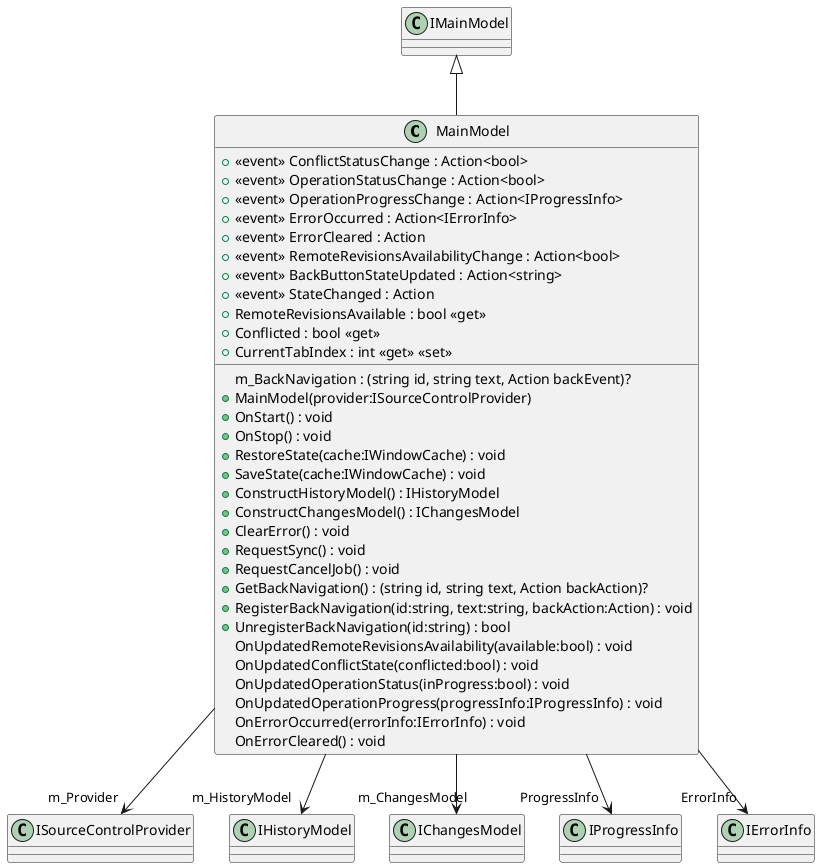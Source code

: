 @startuml
class MainModel {
    +  <<event>> ConflictStatusChange : Action<bool> 
    +  <<event>> OperationStatusChange : Action<bool> 
    +  <<event>> OperationProgressChange : Action<IProgressInfo> 
    +  <<event>> ErrorOccurred : Action<IErrorInfo> 
    +  <<event>> ErrorCleared : Action 
    +  <<event>> RemoteRevisionsAvailabilityChange : Action<bool> 
    +  <<event>> BackButtonStateUpdated : Action<string> 
    +  <<event>> StateChanged : Action 
    m_BackNavigation : (string id, string text, Action backEvent)?
    + MainModel(provider:ISourceControlProvider)
    + OnStart() : void
    + OnStop() : void
    + RestoreState(cache:IWindowCache) : void
    + SaveState(cache:IWindowCache) : void
    + RemoteRevisionsAvailable : bool <<get>>
    + Conflicted : bool <<get>>
    + CurrentTabIndex : int <<get>> <<set>>
    + ConstructHistoryModel() : IHistoryModel
    + ConstructChangesModel() : IChangesModel
    + ClearError() : void
    + RequestSync() : void
    + RequestCancelJob() : void
    + GetBackNavigation() : (string id, string text, Action backAction)?
    + RegisterBackNavigation(id:string, text:string, backAction:Action) : void
    + UnregisterBackNavigation(id:string) : bool
    OnUpdatedRemoteRevisionsAvailability(available:bool) : void
    OnUpdatedConflictState(conflicted:bool) : void
    OnUpdatedOperationStatus(inProgress:bool) : void
    OnUpdatedOperationProgress(progressInfo:IProgressInfo) : void
    OnErrorOccurred(errorInfo:IErrorInfo) : void
    OnErrorCleared() : void
}
IMainModel <|-- MainModel
MainModel --> "m_Provider" ISourceControlProvider
MainModel --> "m_HistoryModel" IHistoryModel
MainModel --> "m_ChangesModel" IChangesModel
MainModel --> "ProgressInfo" IProgressInfo
MainModel --> "ErrorInfo" IErrorInfo
@enduml
